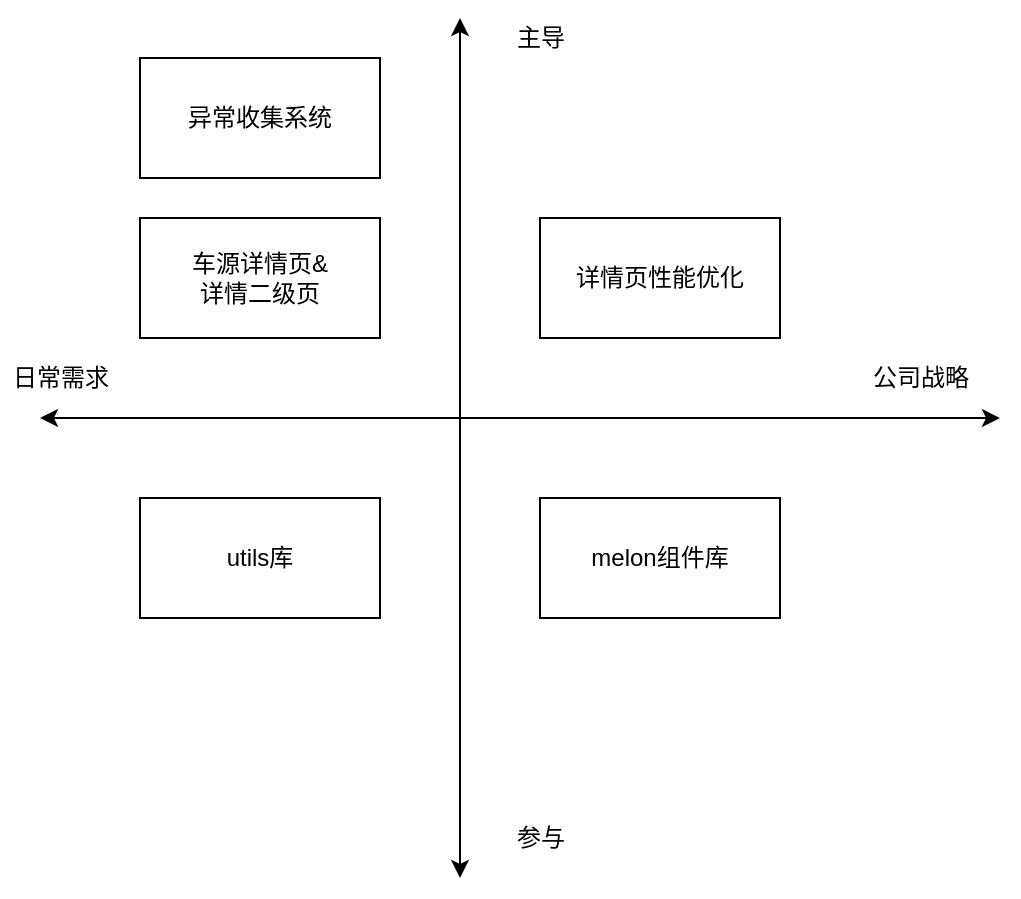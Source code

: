 <mxfile version="16.5.6" type="github">
  <diagram id="aqNLDh-9WkvMXLoLlDkc" name="第 1 页">
    <mxGraphModel dx="946" dy="590" grid="1" gridSize="10" guides="1" tooltips="1" connect="1" arrows="1" fold="1" page="1" pageScale="1" pageWidth="827" pageHeight="1169" math="0" shadow="0">
      <root>
        <mxCell id="0" />
        <mxCell id="1" parent="0" />
        <mxCell id="9ZFZ7AYfQpT_QbhLNM2h-1" value="" style="endArrow=classic;html=1;rounded=0;startArrow=classic;startFill=1;" edge="1" parent="1">
          <mxGeometry width="50" height="50" relative="1" as="geometry">
            <mxPoint x="30" y="280" as="sourcePoint" />
            <mxPoint x="510" y="280" as="targetPoint" />
          </mxGeometry>
        </mxCell>
        <mxCell id="9ZFZ7AYfQpT_QbhLNM2h-2" value="公司战略" style="text;html=1;align=center;verticalAlign=middle;resizable=0;points=[];autosize=1;strokeColor=none;fillColor=none;" vertex="1" parent="1">
          <mxGeometry x="440" y="250" width="60" height="20" as="geometry" />
        </mxCell>
        <mxCell id="9ZFZ7AYfQpT_QbhLNM2h-3" value="详情页性能优化" style="rounded=0;whiteSpace=wrap;html=1;" vertex="1" parent="1">
          <mxGeometry x="280" y="180" width="120" height="60" as="geometry" />
        </mxCell>
        <mxCell id="9ZFZ7AYfQpT_QbhLNM2h-4" value="" style="endArrow=classic;html=1;rounded=0;startArrow=classic;startFill=1;" edge="1" parent="1">
          <mxGeometry width="50" height="50" relative="1" as="geometry">
            <mxPoint x="240" y="510" as="sourcePoint" />
            <mxPoint x="240" y="80" as="targetPoint" />
          </mxGeometry>
        </mxCell>
        <mxCell id="9ZFZ7AYfQpT_QbhLNM2h-5" value="主导" style="text;html=1;align=center;verticalAlign=middle;resizable=0;points=[];autosize=1;strokeColor=none;fillColor=none;" vertex="1" parent="1">
          <mxGeometry x="260" y="80" width="40" height="20" as="geometry" />
        </mxCell>
        <mxCell id="9ZFZ7AYfQpT_QbhLNM2h-6" value="参与" style="text;html=1;align=center;verticalAlign=middle;resizable=0;points=[];autosize=1;strokeColor=none;fillColor=none;" vertex="1" parent="1">
          <mxGeometry x="260" y="480" width="40" height="20" as="geometry" />
        </mxCell>
        <mxCell id="9ZFZ7AYfQpT_QbhLNM2h-8" value="melon组件库" style="rounded=0;whiteSpace=wrap;html=1;" vertex="1" parent="1">
          <mxGeometry x="280" y="320" width="120" height="60" as="geometry" />
        </mxCell>
        <mxCell id="9ZFZ7AYfQpT_QbhLNM2h-9" value="异常收集系统" style="rounded=0;whiteSpace=wrap;html=1;" vertex="1" parent="1">
          <mxGeometry x="80" y="100" width="120" height="60" as="geometry" />
        </mxCell>
        <mxCell id="9ZFZ7AYfQpT_QbhLNM2h-10" value="车源详情页&amp;amp;&lt;br&gt;详情二级页" style="rounded=0;whiteSpace=wrap;html=1;" vertex="1" parent="1">
          <mxGeometry x="80" y="180" width="120" height="60" as="geometry" />
        </mxCell>
        <mxCell id="9ZFZ7AYfQpT_QbhLNM2h-11" value="日常需求" style="text;html=1;align=center;verticalAlign=middle;resizable=0;points=[];autosize=1;strokeColor=none;fillColor=none;" vertex="1" parent="1">
          <mxGeometry x="10" y="250" width="60" height="20" as="geometry" />
        </mxCell>
        <mxCell id="9ZFZ7AYfQpT_QbhLNM2h-12" value="utils库" style="rounded=0;whiteSpace=wrap;html=1;" vertex="1" parent="1">
          <mxGeometry x="80" y="320" width="120" height="60" as="geometry" />
        </mxCell>
      </root>
    </mxGraphModel>
  </diagram>
</mxfile>
